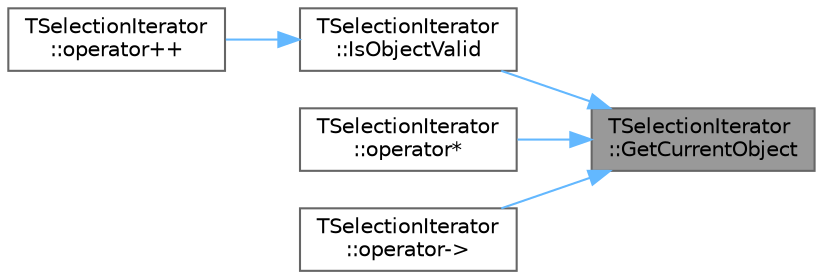 digraph "TSelectionIterator::GetCurrentObject"
{
 // INTERACTIVE_SVG=YES
 // LATEX_PDF_SIZE
  bgcolor="transparent";
  edge [fontname=Helvetica,fontsize=10,labelfontname=Helvetica,labelfontsize=10];
  node [fontname=Helvetica,fontsize=10,shape=box,height=0.2,width=0.4];
  rankdir="RL";
  Node1 [id="Node000001",label="TSelectionIterator\l::GetCurrentObject",height=0.2,width=0.4,color="gray40", fillcolor="grey60", style="filled", fontcolor="black",tooltip=" "];
  Node1 -> Node2 [id="edge1_Node000001_Node000002",dir="back",color="steelblue1",style="solid",tooltip=" "];
  Node2 [id="Node000002",label="TSelectionIterator\l::IsObjectValid",height=0.2,width=0.4,color="grey40", fillcolor="white", style="filled",URL="$dd/d28/classTSelectionIterator.html#a63d9bc414bab8859d77cc6ae7d74bd17",tooltip=" "];
  Node2 -> Node3 [id="edge2_Node000002_Node000003",dir="back",color="steelblue1",style="solid",tooltip=" "];
  Node3 [id="Node000003",label="TSelectionIterator\l::operator++",height=0.2,width=0.4,color="grey40", fillcolor="white", style="filled",URL="$dd/d28/classTSelectionIterator.html#ad0981243dde9e6e5a5e8852cd97895ad",tooltip="Advances iterator to the next valid element in the container."];
  Node1 -> Node4 [id="edge3_Node000001_Node000004",dir="back",color="steelblue1",style="solid",tooltip=" "];
  Node4 [id="Node000004",label="TSelectionIterator\l::operator*",height=0.2,width=0.4,color="grey40", fillcolor="white", style="filled",URL="$dd/d28/classTSelectionIterator.html#aa219d3fc890fb712b3559c25a19c4a2d",tooltip="Element access."];
  Node1 -> Node5 [id="edge4_Node000001_Node000005",dir="back",color="steelblue1",style="solid",tooltip=" "];
  Node5 [id="Node000005",label="TSelectionIterator\l::operator-\>",height=0.2,width=0.4,color="grey40", fillcolor="white", style="filled",URL="$dd/d28/classTSelectionIterator.html#ad7fb3cc8b20f8b1cad2d8121632a95e4",tooltip="Element access."];
}
